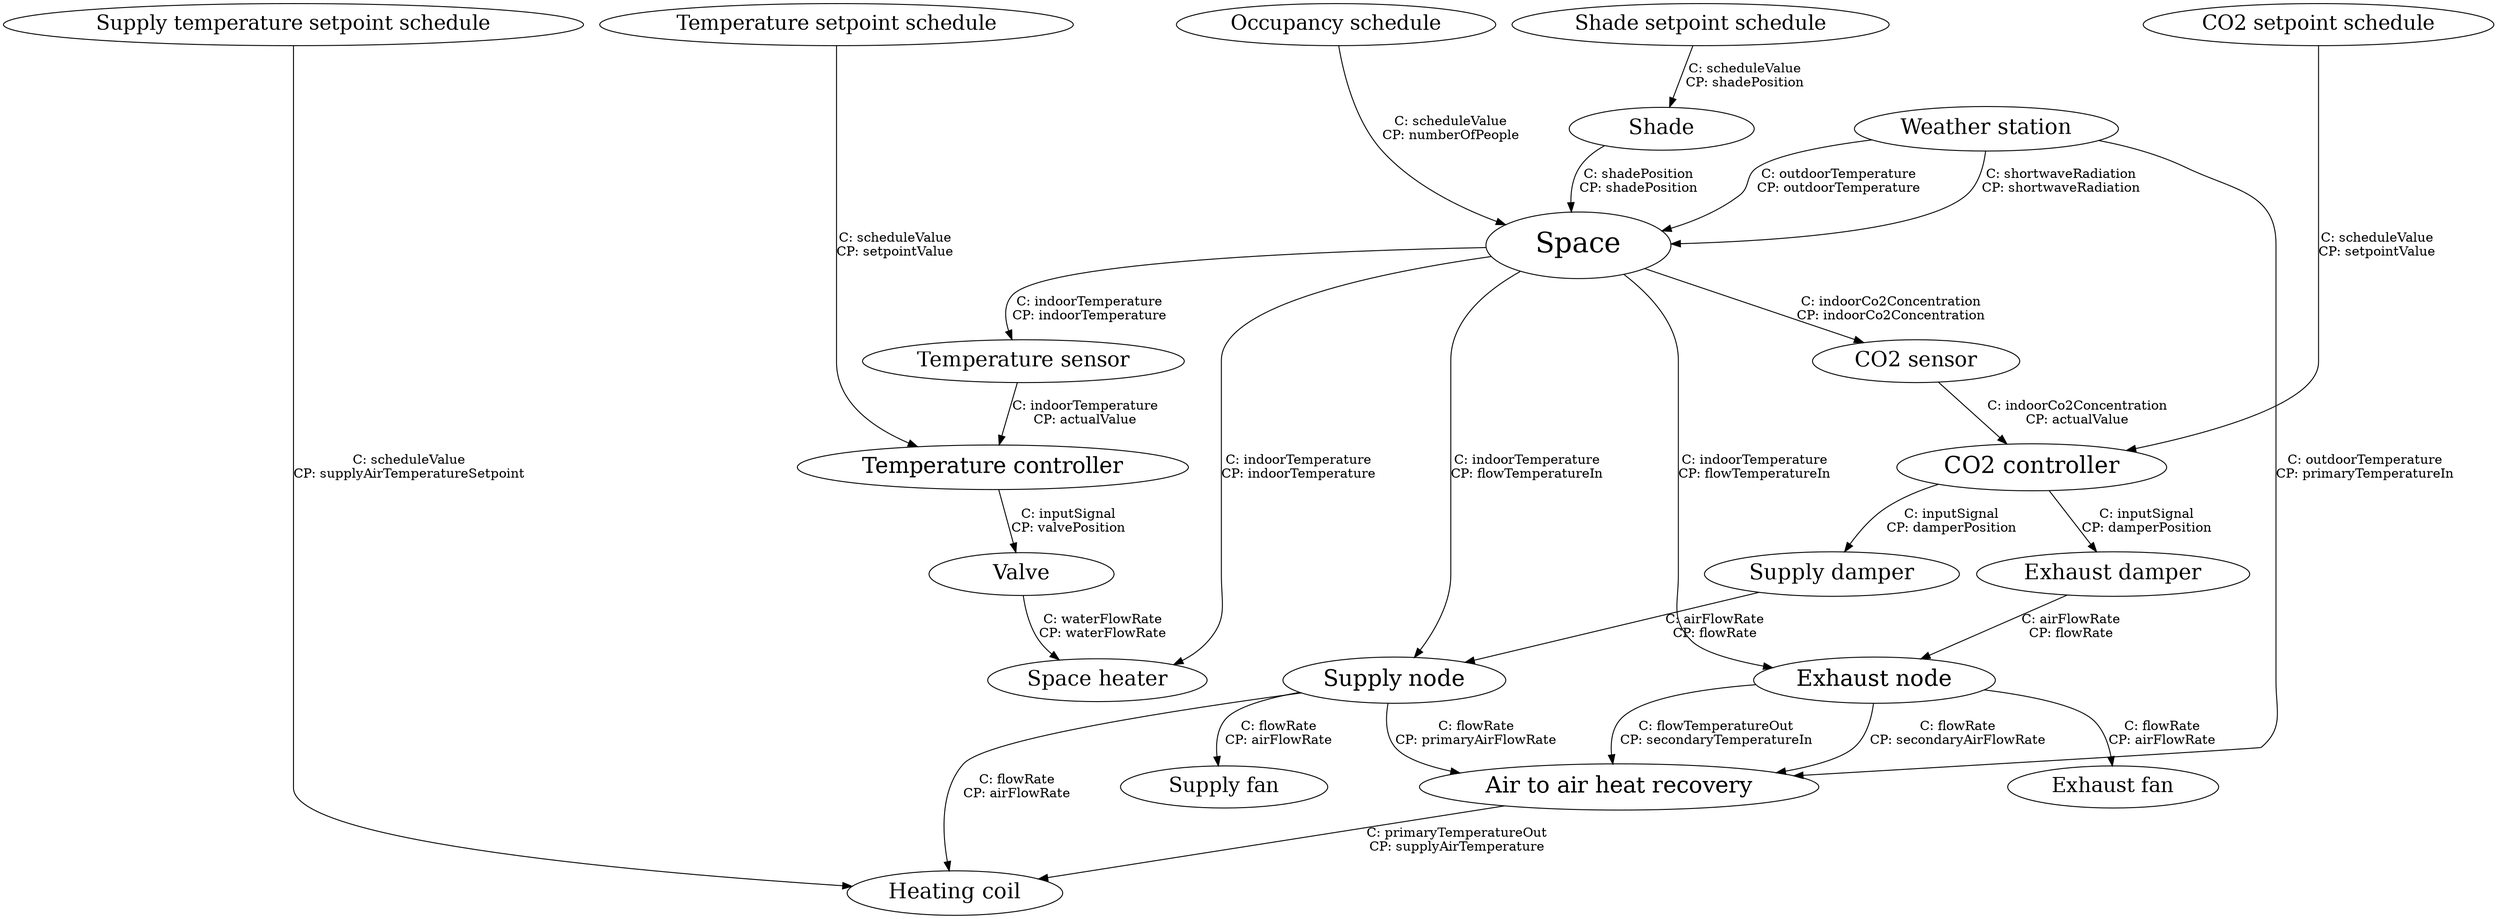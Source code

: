 digraph G {
subgraph  {
rank=same;
"Weather station" [color=black, fillcolor="#666666", fontsize=23.23076923076923, height=0.49230769230769234, label="Weather station", width=3.4292803970223327];
}

subgraph  {
rank=same;
"Occupancy schedule" [color=black, fillcolor="#666666", fontsize=22.0, height=0.4000000000000001, label="Occupancy schedule", width=3.6228287841191067];
"Shade setpoint schedule" [color=black, fillcolor="#666666", fontsize=22.0, height=0.4000000000000001, label="Shade setpoint schedule", width=3.945409429280397];
"Supply temperature setpoint schedule" [color=black, fillcolor="#666666", fontsize=22.0, height=0.4000000000000001, label="Supply temperature setpoint schedule", width=4.784119106699752];
"Temperature setpoint schedule" [color=black, fillcolor="#666666", fontsize=22.0, height=0.4000000000000001, label="Temperature setpoint schedule", width=4.332506203473946];
"CO2 setpoint schedule" [color=black, fillcolor="#666666", fontsize=22.0, height=0.4000000000000001, label="CO2 setpoint schedule", width=3.8163771712158807];
}

subgraph  {
rank=same;
Space [color=black, fillcolor="#3B3838", fontsize=30.0, height=1.0, label=Space, width=2.784119106699752];
}

subgraph  {
rank=same;
"Temperature controller" [color=black, fillcolor="#C55A11", fontsize=23.846153846153847, height=0.5384615384615385, label="Temperature controller", width=3.880893300248139];
"CO2 controller" [color=black, fillcolor="#C55A11", fontsize=25.076923076923077, height=0.6307692307692307, label="CO2 controller", width=3.3647642679900747];
}

subgraph  {
"Air to air heat recovery" [color=black, fillcolor="#44546A", fontsize=24.46153846153846, height=0.5846153846153846, label="Air to air heat recovery", width=4.009925558312656];
}

subgraph  {
rank=same;
"Heating coil" [color=black, fillcolor="#873939", fontsize=23.23076923076923, height=0.49230769230769234, label="Heating coil", width=3.2357320099255586];
}

subgraph  {
rank=same;
}

subgraph  {
rank=same;
"Supply damper" [color=black, fillcolor="#44546A", fontsize=23.23076923076923, height=0.49230769230769234, label="Supply damper", width=3.3002481389578167];
"Exhaust damper" [color=black, fillcolor="#44546A", fontsize=23.23076923076923, height=0.49230769230769234, label="Exhaust damper", width=3.3647642679900747];
}

subgraph  {
rank=same;
Valve [color=black, fillcolor="#873939", fontsize=22.615384615384613, height=0.44615384615384623, label=Valve, width=2.784119106699752];
}

subgraph  {
rank=same;
"Supply fan" [color=black, fillcolor="#44546A", fontsize=22.0, height=0.4000000000000001, label="Supply fan", width=3.106699751861042];
"Exhaust fan" [color=black, fillcolor="#44546A", fontsize=22.0, height=0.4000000000000001, label="Exhaust fan", width=3.1712158808933006];
}

subgraph  {
rank=same;
"Space heater" [color=black, fillcolor="#873939", fontsize=22.615384615384613, height=0.44615384615384623, label="Space heater", width=3.2357320099255586];
}

subgraph  {
rank=same;
"Supply node" [color=black, fillcolor="#666666", fontsize=24.46153846153846, height=0.5846153846153846, label="Supply node", width=3.1712158808933006];
"Exhaust node" [color=black, fillcolor="#666666", fontsize=24.46153846153846, height=0.5846153846153846, label="Exhaust node", width=3.2357320099255586];
}

subgraph  {
rank=same;
Shade [color=black, fillcolor="#8497B0", fontsize=22.615384615384613, height=0.44615384615384623, label=Shade, width=2.784119106699752];
}

subgraph  {
rank=same;
"Temperature sensor" [color=black, fillcolor="#BF9000", fontsize=22.615384615384613, height=0.44615384615384623, label="Temperature sensor", width=3.6228287841191067];
"CO2 sensor" [color=black, fillcolor="#BF9000", fontsize=22.615384615384613, height=0.44615384615384623, label="CO2 sensor", width=3.106699751861042];
}

Space -> "Temperature sensor"  [label="C: indoorTemperature          \nCP: indoorTemperature          "];
"Temperature sensor" -> "Temperature controller"  [label="C: indoorTemperature          \nCP: actualValue          "];
Space -> "CO2 sensor"  [label="C: indoorCo2Concentration          \nCP: indoorCo2Concentration          "];
"CO2 sensor" -> "CO2 controller"  [label="C: indoorCo2Concentration          \nCP: actualValue          "];
"Supply damper" -> "Supply node"  [label="C: airFlowRate          \nCP: flowRate          "];
Space -> "Supply node"  [label="C: indoorTemperature          \nCP: flowTemperatureIn          "];
"Exhaust damper" -> "Exhaust node"  [label="C: airFlowRate          \nCP: flowRate          "];
Space -> "Exhaust node"  [label="C: indoorTemperature          \nCP: flowTemperatureIn          "];
"Weather station" -> Space  [label="C: shortwaveRadiation          \nCP: shortwaveRadiation          "];
"Weather station" -> Space  [label="C: outdoorTemperature          \nCP: outdoorTemperature          "];
"Occupancy schedule" -> Space  [label="C: scheduleValue          \nCP: numberOfPeople          "];
"Shade setpoint schedule" -> Shade  [label="C: scheduleValue          \nCP: shadePosition          "];
Shade -> Space  [label="C: shadePosition          \nCP: shadePosition          "];
"CO2 controller" -> "Supply damper"  [label="C: inputSignal          \nCP: damperPosition          "];
"CO2 controller" -> "Exhaust damper"  [label="C: inputSignal          \nCP: damperPosition          "];
Space -> "Space heater"  [label="C: indoorTemperature          \nCP: indoorTemperature          "];
Valve -> "Space heater"  [label="C: waterFlowRate          \nCP: waterFlowRate          "];
"Temperature controller" -> Valve  [label="C: inputSignal          \nCP: valvePosition          "];
"Air to air heat recovery" -> "Heating coil"  [label="C: primaryTemperatureOut          \nCP: supplyAirTemperature          "];
"Supply node" -> "Heating coil"  [label="C: flowRate          \nCP: airFlowRate          "];
"Supply temperature setpoint schedule" -> "Heating coil"  [label="C: scheduleValue          \nCP: supplyAirTemperatureSetpoint          "];
"Weather station" -> "Air to air heat recovery"  [label="C: outdoorTemperature          \nCP: primaryTemperatureIn          "];
"Exhaust node" -> "Air to air heat recovery"  [label="C: flowTemperatureOut          \nCP: secondaryTemperatureIn          "];
"Supply node" -> "Air to air heat recovery"  [label="C: flowRate          \nCP: primaryAirFlowRate          "];
"Exhaust node" -> "Air to air heat recovery"  [label="C: flowRate          \nCP: secondaryAirFlowRate          "];
"Supply node" -> "Supply fan"  [label="C: flowRate          \nCP: airFlowRate          "];
"Exhaust node" -> "Exhaust fan"  [label="C: flowRate          \nCP: airFlowRate          "];
"Temperature setpoint schedule" -> "Temperature controller"  [label="C: scheduleValue          \nCP: setpointValue          "];
"CO2 setpoint schedule" -> "CO2 controller"  [label="C: scheduleValue          \nCP: setpointValue          "];
}
